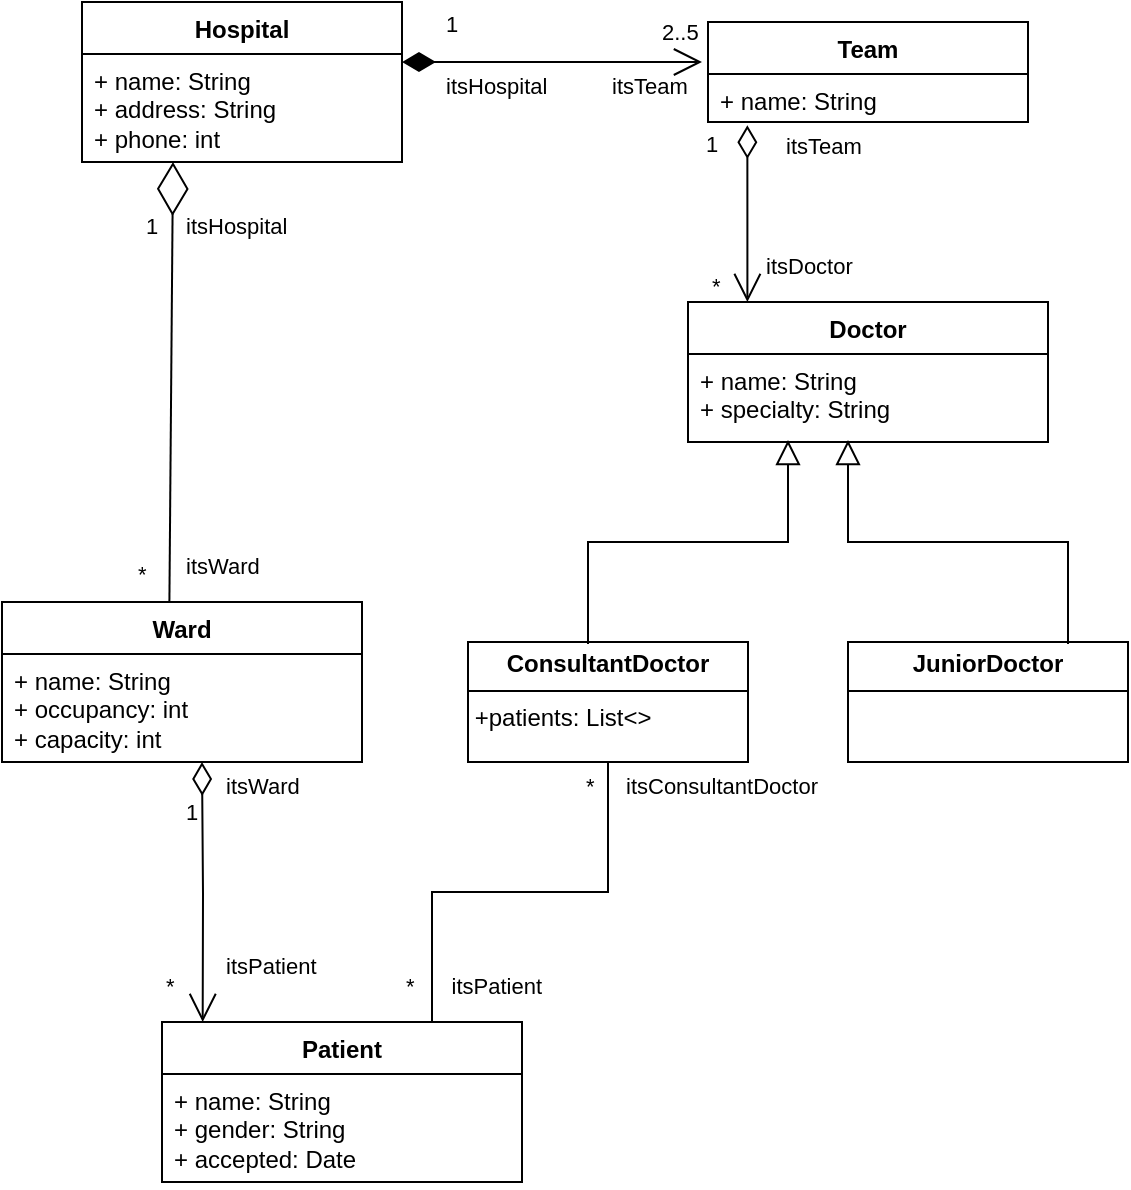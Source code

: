 <mxfile version="26.2.5">
  <diagram id="C5RBs43oDa-KdzZeNtuy" name="Page-1">
    <mxGraphModel dx="1426" dy="766" grid="1" gridSize="10" guides="1" tooltips="1" connect="1" arrows="1" fold="1" page="1" pageScale="1" pageWidth="827" pageHeight="1169" math="0" shadow="0">
      <root>
        <mxCell id="WIyWlLk6GJQsqaUBKTNV-0" />
        <mxCell id="WIyWlLk6GJQsqaUBKTNV-1" parent="WIyWlLk6GJQsqaUBKTNV-0" />
        <mxCell id="X_XIPfBHk28gVsEsd68m-1" value="Hospital" style="swimlane;fontStyle=1;align=center;verticalAlign=top;childLayout=stackLayout;horizontal=1;startSize=26;horizontalStack=0;resizeParent=1;resizeParentMax=0;resizeLast=0;collapsible=1;marginBottom=0;whiteSpace=wrap;html=1;" vertex="1" parent="WIyWlLk6GJQsqaUBKTNV-1">
          <mxGeometry x="220" y="380" width="160" height="80" as="geometry">
            <mxRectangle x="370" y="660" width="80" height="30" as="alternateBounds" />
          </mxGeometry>
        </mxCell>
        <mxCell id="X_XIPfBHk28gVsEsd68m-2" value="+ name: String&lt;div&gt;+ address: String&lt;/div&gt;&lt;div&gt;&lt;div&gt;+ phone: int&lt;/div&gt;&lt;div&gt;&lt;br&gt;&lt;/div&gt;&lt;/div&gt;" style="text;strokeColor=none;fillColor=none;align=left;verticalAlign=top;spacingLeft=4;spacingRight=4;overflow=hidden;rotatable=0;points=[[0,0.5],[1,0.5]];portConstraint=eastwest;whiteSpace=wrap;html=1;" vertex="1" parent="X_XIPfBHk28gVsEsd68m-1">
          <mxGeometry y="26" width="160" height="54" as="geometry" />
        </mxCell>
        <mxCell id="X_XIPfBHk28gVsEsd68m-6" value="Ward" style="swimlane;fontStyle=1;align=center;verticalAlign=top;childLayout=stackLayout;horizontal=1;startSize=26;horizontalStack=0;resizeParent=1;resizeParentMax=0;resizeLast=0;collapsible=1;marginBottom=0;whiteSpace=wrap;html=1;" vertex="1" parent="WIyWlLk6GJQsqaUBKTNV-1">
          <mxGeometry x="180" y="680" width="180" height="80" as="geometry">
            <mxRectangle x="370" y="660" width="80" height="30" as="alternateBounds" />
          </mxGeometry>
        </mxCell>
        <mxCell id="X_XIPfBHk28gVsEsd68m-7" value="+ name: String&lt;div&gt;+ occupancy: int&lt;/div&gt;&lt;div&gt;&lt;div&gt;+ capacity: int&lt;/div&gt;&lt;div&gt;&lt;br&gt;&lt;/div&gt;&lt;div&gt;&lt;br&gt;&lt;/div&gt;&lt;/div&gt;" style="text;strokeColor=none;fillColor=none;align=left;verticalAlign=top;spacingLeft=4;spacingRight=4;overflow=hidden;rotatable=0;points=[[0,0.5],[1,0.5]];portConstraint=eastwest;whiteSpace=wrap;html=1;" vertex="1" parent="X_XIPfBHk28gVsEsd68m-6">
          <mxGeometry y="26" width="180" height="54" as="geometry" />
        </mxCell>
        <mxCell id="X_XIPfBHk28gVsEsd68m-10" value="Patient" style="swimlane;fontStyle=1;align=center;verticalAlign=top;childLayout=stackLayout;horizontal=1;startSize=26;horizontalStack=0;resizeParent=1;resizeParentMax=0;resizeLast=0;collapsible=1;marginBottom=0;whiteSpace=wrap;html=1;" vertex="1" parent="WIyWlLk6GJQsqaUBKTNV-1">
          <mxGeometry x="260" y="890" width="180" height="80" as="geometry">
            <mxRectangle x="370" y="660" width="80" height="30" as="alternateBounds" />
          </mxGeometry>
        </mxCell>
        <mxCell id="X_XIPfBHk28gVsEsd68m-11" value="+ name: String&lt;div&gt;+ gender: String&lt;/div&gt;&lt;div&gt;&lt;div&gt;+ accepted: Date&lt;/div&gt;&lt;div&gt;&lt;br&gt;&lt;/div&gt;&lt;div&gt;&lt;br&gt;&lt;/div&gt;&lt;/div&gt;" style="text;strokeColor=none;fillColor=none;align=left;verticalAlign=top;spacingLeft=4;spacingRight=4;overflow=hidden;rotatable=0;points=[[0,0.5],[1,0.5]];portConstraint=eastwest;whiteSpace=wrap;html=1;" vertex="1" parent="X_XIPfBHk28gVsEsd68m-10">
          <mxGeometry y="26" width="180" height="54" as="geometry" />
        </mxCell>
        <mxCell id="X_XIPfBHk28gVsEsd68m-12" value="Doctor" style="swimlane;fontStyle=1;align=center;verticalAlign=top;childLayout=stackLayout;horizontal=1;startSize=26;horizontalStack=0;resizeParent=1;resizeParentMax=0;resizeLast=0;collapsible=1;marginBottom=0;whiteSpace=wrap;html=1;" vertex="1" parent="WIyWlLk6GJQsqaUBKTNV-1">
          <mxGeometry x="523" y="530" width="180" height="70" as="geometry">
            <mxRectangle x="370" y="660" width="80" height="30" as="alternateBounds" />
          </mxGeometry>
        </mxCell>
        <mxCell id="X_XIPfBHk28gVsEsd68m-13" value="+ name: String&lt;div&gt;+ specialty: String&lt;/div&gt;&lt;div&gt;&lt;div&gt;&lt;br&gt;&lt;/div&gt;&lt;div&gt;&lt;br&gt;&lt;/div&gt;&lt;/div&gt;" style="text;strokeColor=none;fillColor=none;align=left;verticalAlign=top;spacingLeft=4;spacingRight=4;overflow=hidden;rotatable=0;points=[[0,0.5],[1,0.5]];portConstraint=eastwest;whiteSpace=wrap;html=1;" vertex="1" parent="X_XIPfBHk28gVsEsd68m-12">
          <mxGeometry y="26" width="180" height="44" as="geometry" />
        </mxCell>
        <mxCell id="X_XIPfBHk28gVsEsd68m-19" value="&lt;p style=&quot;margin:0px;margin-top:4px;text-align:center;&quot;&gt;&lt;b&gt;JuniorDoctor&lt;/b&gt;&lt;/p&gt;&lt;hr size=&quot;1&quot; style=&quot;border-style:solid;&quot;&gt;&lt;div style=&quot;height:2px;&quot;&gt;&lt;/div&gt;" style="verticalAlign=top;align=left;overflow=fill;html=1;whiteSpace=wrap;" vertex="1" parent="WIyWlLk6GJQsqaUBKTNV-1">
          <mxGeometry x="603" y="700" width="140" height="60" as="geometry" />
        </mxCell>
        <mxCell id="X_XIPfBHk28gVsEsd68m-20" value="&lt;p style=&quot;margin:0px;margin-top:4px;text-align:center;&quot;&gt;&lt;b&gt;ConsultantDoctor&lt;/b&gt;&lt;/p&gt;&lt;hr size=&quot;1&quot; style=&quot;border-style:solid;&quot;&gt;&lt;div style=&quot;height:2px;&quot;&gt;&amp;nbsp;+patients: List&amp;lt;&amp;gt;&lt;/div&gt;" style="verticalAlign=top;align=left;overflow=fill;html=1;whiteSpace=wrap;" vertex="1" parent="WIyWlLk6GJQsqaUBKTNV-1">
          <mxGeometry x="413" y="700" width="140" height="60" as="geometry" />
        </mxCell>
        <mxCell id="X_XIPfBHk28gVsEsd68m-24" value="" style="endArrow=block;endSize=10;endFill=0;shadow=0;strokeWidth=1;rounded=0;curved=0;edgeStyle=elbowEdgeStyle;elbow=vertical;" edge="1" parent="WIyWlLk6GJQsqaUBKTNV-1">
          <mxGeometry width="160" relative="1" as="geometry">
            <mxPoint x="713" y="701" as="sourcePoint" />
            <mxPoint x="603" y="599" as="targetPoint" />
          </mxGeometry>
        </mxCell>
        <mxCell id="X_XIPfBHk28gVsEsd68m-26" value="" style="endArrow=block;endSize=10;endFill=0;shadow=0;strokeWidth=1;rounded=0;curved=0;edgeStyle=elbowEdgeStyle;elbow=vertical;" edge="1" parent="WIyWlLk6GJQsqaUBKTNV-1">
          <mxGeometry width="160" relative="1" as="geometry">
            <mxPoint x="473" y="701" as="sourcePoint" />
            <mxPoint x="573" y="599" as="targetPoint" />
          </mxGeometry>
        </mxCell>
        <mxCell id="X_XIPfBHk28gVsEsd68m-27" value="Team" style="swimlane;fontStyle=1;align=center;verticalAlign=top;childLayout=stackLayout;horizontal=1;startSize=26;horizontalStack=0;resizeParent=1;resizeParentMax=0;resizeLast=0;collapsible=1;marginBottom=0;whiteSpace=wrap;html=1;" vertex="1" parent="WIyWlLk6GJQsqaUBKTNV-1">
          <mxGeometry x="533" y="390" width="160" height="50" as="geometry">
            <mxRectangle x="370" y="660" width="80" height="30" as="alternateBounds" />
          </mxGeometry>
        </mxCell>
        <mxCell id="X_XIPfBHk28gVsEsd68m-28" value="+ name: String&lt;div&gt;&lt;div&gt;&lt;br&gt;&lt;/div&gt;&lt;/div&gt;" style="text;strokeColor=none;fillColor=none;align=left;verticalAlign=top;spacingLeft=4;spacingRight=4;overflow=hidden;rotatable=0;points=[[0,0.5],[1,0.5]];portConstraint=eastwest;whiteSpace=wrap;html=1;" vertex="1" parent="X_XIPfBHk28gVsEsd68m-27">
          <mxGeometry y="26" width="160" height="24" as="geometry" />
        </mxCell>
        <mxCell id="X_XIPfBHk28gVsEsd68m-30" value="" style="endArrow=none;html=1;edgeStyle=orthogonalEdgeStyle;rounded=0;exitX=0.5;exitY=1;exitDx=0;exitDy=0;entryX=0.75;entryY=0;entryDx=0;entryDy=0;" edge="1" parent="WIyWlLk6GJQsqaUBKTNV-1" source="X_XIPfBHk28gVsEsd68m-20" target="X_XIPfBHk28gVsEsd68m-10">
          <mxGeometry relative="1" as="geometry">
            <mxPoint x="373" y="830" as="sourcePoint" />
            <mxPoint x="533" y="830" as="targetPoint" />
          </mxGeometry>
        </mxCell>
        <mxCell id="X_XIPfBHk28gVsEsd68m-31" value="itsConsultantDoctor" style="edgeLabel;resizable=0;html=1;align=left;verticalAlign=bottom;" connectable="0" vertex="1" parent="X_XIPfBHk28gVsEsd68m-30">
          <mxGeometry x="-1" relative="1" as="geometry">
            <mxPoint x="7" y="20" as="offset" />
          </mxGeometry>
        </mxCell>
        <mxCell id="X_XIPfBHk28gVsEsd68m-32" value="itsPatient" style="edgeLabel;resizable=0;html=1;align=right;verticalAlign=bottom;" connectable="0" vertex="1" parent="X_XIPfBHk28gVsEsd68m-30">
          <mxGeometry x="1" relative="1" as="geometry">
            <mxPoint x="55" y="-10" as="offset" />
          </mxGeometry>
        </mxCell>
        <mxCell id="X_XIPfBHk28gVsEsd68m-34" value="*" style="edgeLabel;resizable=0;html=1;align=left;verticalAlign=bottom;" connectable="0" vertex="1" parent="WIyWlLk6GJQsqaUBKTNV-1">
          <mxGeometry x="380" y="880" as="geometry" />
        </mxCell>
        <mxCell id="X_XIPfBHk28gVsEsd68m-35" value="*" style="edgeLabel;resizable=0;html=1;align=left;verticalAlign=bottom;" connectable="0" vertex="1" parent="WIyWlLk6GJQsqaUBKTNV-1">
          <mxGeometry x="470" y="780" as="geometry" />
        </mxCell>
        <mxCell id="X_XIPfBHk28gVsEsd68m-36" value="itsTeam" style="edgeLabel;resizable=0;html=1;align=left;verticalAlign=bottom;" connectable="0" vertex="1" parent="WIyWlLk6GJQsqaUBKTNV-1">
          <mxGeometry x="570" y="460" as="geometry" />
        </mxCell>
        <mxCell id="X_XIPfBHk28gVsEsd68m-37" value="itsDoctor" style="edgeLabel;resizable=0;html=1;align=left;verticalAlign=bottom;" connectable="0" vertex="1" parent="WIyWlLk6GJQsqaUBKTNV-1">
          <mxGeometry x="560" y="520" as="geometry" />
        </mxCell>
        <mxCell id="X_XIPfBHk28gVsEsd68m-38" value="*" style="edgeLabel;resizable=0;html=1;align=left;verticalAlign=bottom;" connectable="0" vertex="1" parent="WIyWlLk6GJQsqaUBKTNV-1">
          <mxGeometry x="533" y="530" as="geometry" />
        </mxCell>
        <mxCell id="X_XIPfBHk28gVsEsd68m-41" value="itsHospital" style="edgeLabel;resizable=0;html=1;align=left;verticalAlign=bottom;" connectable="0" vertex="1" parent="WIyWlLk6GJQsqaUBKTNV-1">
          <mxGeometry x="400" y="430" as="geometry" />
        </mxCell>
        <mxCell id="X_XIPfBHk28gVsEsd68m-42" value="itsTeam" style="edgeLabel;resizable=0;html=1;align=left;verticalAlign=bottom;" connectable="0" vertex="1" parent="WIyWlLk6GJQsqaUBKTNV-1">
          <mxGeometry x="483" y="430" as="geometry" />
        </mxCell>
        <mxCell id="X_XIPfBHk28gVsEsd68m-44" value="2..5" style="edgeLabel;resizable=0;html=1;align=left;verticalAlign=bottom;" connectable="0" vertex="1" parent="WIyWlLk6GJQsqaUBKTNV-1">
          <mxGeometry x="400" y="420" as="geometry">
            <mxPoint x="108" y="-17" as="offset" />
          </mxGeometry>
        </mxCell>
        <mxCell id="X_XIPfBHk28gVsEsd68m-48" value="itsWard" style="edgeLabel;resizable=0;html=1;align=left;verticalAlign=bottom;" connectable="0" vertex="1" parent="WIyWlLk6GJQsqaUBKTNV-1">
          <mxGeometry x="290" y="780" as="geometry" />
        </mxCell>
        <mxCell id="X_XIPfBHk28gVsEsd68m-49" value="itsPatient" style="edgeLabel;resizable=0;html=1;align=left;verticalAlign=bottom;" connectable="0" vertex="1" parent="WIyWlLk6GJQsqaUBKTNV-1">
          <mxGeometry x="290" y="870" as="geometry" />
        </mxCell>
        <mxCell id="X_XIPfBHk28gVsEsd68m-50" value="*" style="edgeLabel;resizable=0;html=1;align=left;verticalAlign=bottom;" connectable="0" vertex="1" parent="WIyWlLk6GJQsqaUBKTNV-1">
          <mxGeometry x="260" y="880" as="geometry" />
        </mxCell>
        <mxCell id="X_XIPfBHk28gVsEsd68m-54" value="1" style="endArrow=open;html=1;endSize=12;startArrow=diamondThin;startSize=14;startFill=1;edgeStyle=orthogonalEdgeStyle;align=left;verticalAlign=bottom;rounded=0;" edge="1" parent="WIyWlLk6GJQsqaUBKTNV-1">
          <mxGeometry x="-0.733" y="10" relative="1" as="geometry">
            <mxPoint x="380" y="410" as="sourcePoint" />
            <mxPoint x="530" y="410" as="targetPoint" />
            <mxPoint as="offset" />
          </mxGeometry>
        </mxCell>
        <mxCell id="X_XIPfBHk28gVsEsd68m-55" value="1" style="endArrow=open;html=1;endSize=12;startArrow=diamondThin;startSize=14;startFill=0;edgeStyle=orthogonalEdgeStyle;align=left;verticalAlign=bottom;rounded=0;exitX=0.123;exitY=1.066;exitDx=0;exitDy=0;exitPerimeter=0;" edge="1" parent="WIyWlLk6GJQsqaUBKTNV-1" source="X_XIPfBHk28gVsEsd68m-28" target="X_XIPfBHk28gVsEsd68m-12">
          <mxGeometry x="-0.584" y="-23" relative="1" as="geometry">
            <mxPoint x="440" y="510" as="sourcePoint" />
            <mxPoint x="600" y="570" as="targetPoint" />
            <Array as="points">
              <mxPoint x="553" y="490" />
              <mxPoint x="553" y="490" />
            </Array>
            <mxPoint as="offset" />
          </mxGeometry>
        </mxCell>
        <mxCell id="X_XIPfBHk28gVsEsd68m-56" value="1" style="endArrow=open;html=1;endSize=12;startArrow=diamondThin;startSize=14;startFill=0;edgeStyle=orthogonalEdgeStyle;align=left;verticalAlign=bottom;rounded=0;" edge="1" parent="WIyWlLk6GJQsqaUBKTNV-1">
          <mxGeometry x="-0.482" y="-10" relative="1" as="geometry">
            <mxPoint x="280" y="760" as="sourcePoint" />
            <mxPoint x="280.34" y="890" as="targetPoint" />
            <Array as="points" />
            <mxPoint as="offset" />
          </mxGeometry>
        </mxCell>
        <mxCell id="X_XIPfBHk28gVsEsd68m-57" value="" style="endArrow=diamondThin;endFill=0;endSize=24;html=1;rounded=0;entryX=0.562;entryY=0.991;entryDx=0;entryDy=0;entryPerimeter=0;exitX=0.465;exitY=-0.006;exitDx=0;exitDy=0;exitPerimeter=0;" edge="1" parent="WIyWlLk6GJQsqaUBKTNV-1" source="X_XIPfBHk28gVsEsd68m-6">
          <mxGeometry width="160" relative="1" as="geometry">
            <mxPoint x="220.0" y="658.65" as="sourcePoint" />
            <mxPoint x="265.5" y="460.004" as="targetPoint" />
          </mxGeometry>
        </mxCell>
        <mxCell id="X_XIPfBHk28gVsEsd68m-58" value="itsWard" style="edgeLabel;resizable=0;html=1;align=left;verticalAlign=bottom;" connectable="0" vertex="1" parent="WIyWlLk6GJQsqaUBKTNV-1">
          <mxGeometry x="270" y="670" as="geometry" />
        </mxCell>
        <mxCell id="X_XIPfBHk28gVsEsd68m-59" value="itsHospital" style="edgeLabel;resizable=0;html=1;align=left;verticalAlign=bottom;" connectable="0" vertex="1" parent="WIyWlLk6GJQsqaUBKTNV-1">
          <mxGeometry x="270" y="500" as="geometry" />
        </mxCell>
        <mxCell id="X_XIPfBHk28gVsEsd68m-62" value="1" style="edgeLabel;resizable=0;html=1;align=left;verticalAlign=bottom;" connectable="0" vertex="1" parent="WIyWlLk6GJQsqaUBKTNV-1">
          <mxGeometry x="250" y="500" as="geometry" />
        </mxCell>
        <mxCell id="X_XIPfBHk28gVsEsd68m-63" value="*" style="edgeLabel;resizable=0;html=1;align=left;verticalAlign=bottom;" connectable="0" vertex="1" parent="WIyWlLk6GJQsqaUBKTNV-1">
          <mxGeometry x="250" y="530" as="geometry">
            <mxPoint x="-4" y="144" as="offset" />
          </mxGeometry>
        </mxCell>
      </root>
    </mxGraphModel>
  </diagram>
</mxfile>
